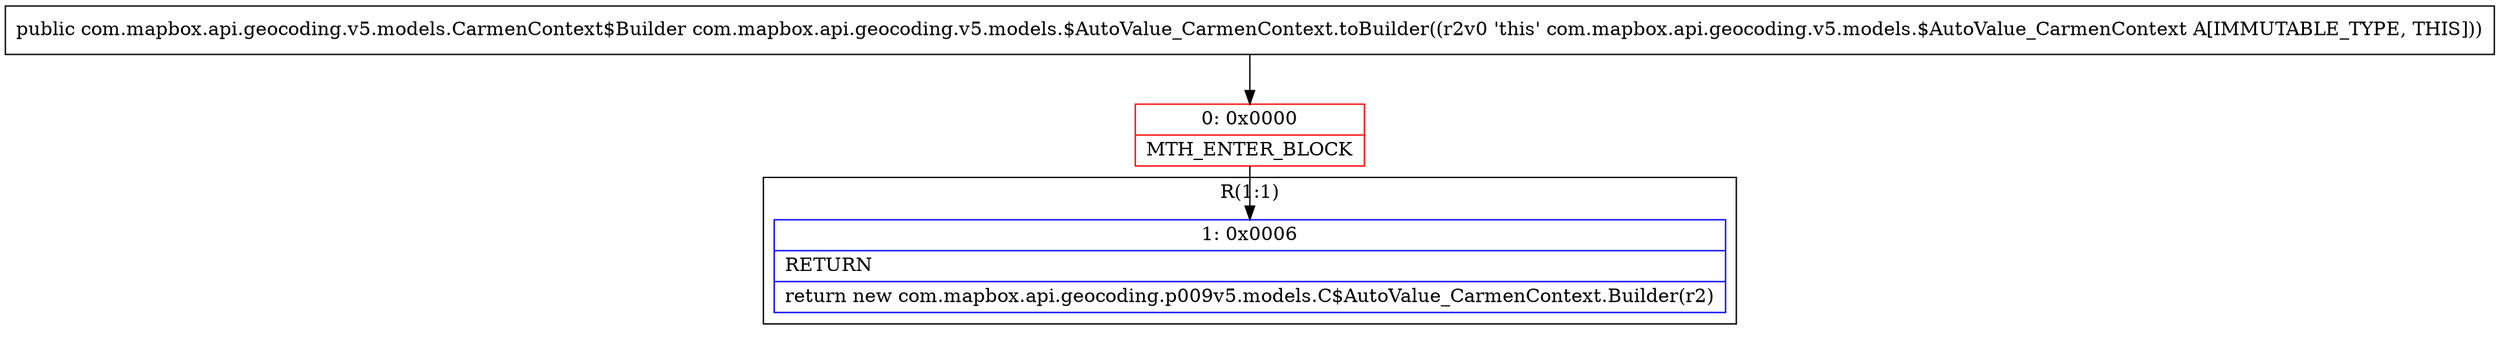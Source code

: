 digraph "CFG forcom.mapbox.api.geocoding.v5.models.$AutoValue_CarmenContext.toBuilder()Lcom\/mapbox\/api\/geocoding\/v5\/models\/CarmenContext$Builder;" {
subgraph cluster_Region_532339938 {
label = "R(1:1)";
node [shape=record,color=blue];
Node_1 [shape=record,label="{1\:\ 0x0006|RETURN\l|return new com.mapbox.api.geocoding.p009v5.models.C$AutoValue_CarmenContext.Builder(r2)\l}"];
}
Node_0 [shape=record,color=red,label="{0\:\ 0x0000|MTH_ENTER_BLOCK\l}"];
MethodNode[shape=record,label="{public com.mapbox.api.geocoding.v5.models.CarmenContext$Builder com.mapbox.api.geocoding.v5.models.$AutoValue_CarmenContext.toBuilder((r2v0 'this' com.mapbox.api.geocoding.v5.models.$AutoValue_CarmenContext A[IMMUTABLE_TYPE, THIS])) }"];
MethodNode -> Node_0;
Node_0 -> Node_1;
}

